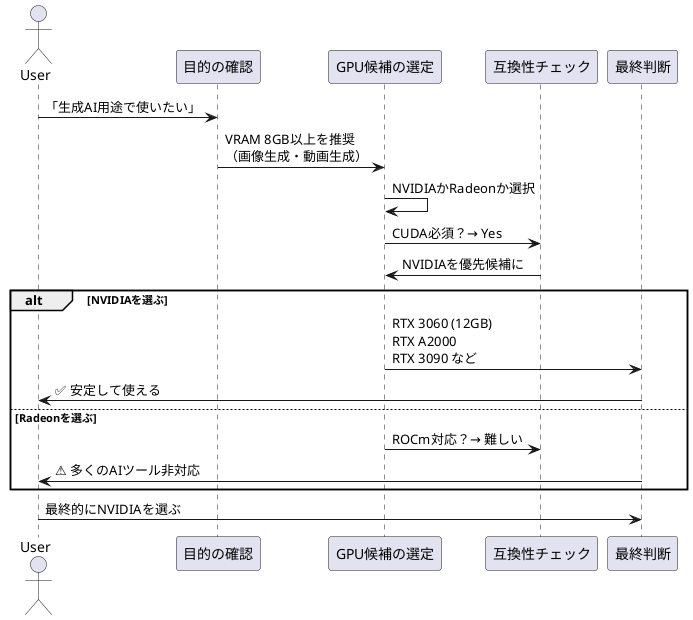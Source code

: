 @startuml
actor User as ユーザー
participant "目的の確認" as 目的
participant "GPU候補の選定" as 候補
participant "互換性チェック" as 互換性
participant "最終判断" as 判断

ユーザー -> 目的 : 「生成AI用途で使いたい」
目的 -> 候補 : VRAM 8GB以上を推奨\n（画像生成・動画生成）
候補 -> 候補 : NVIDIAかRadeonか選択

候補 -> 互換性 : CUDA必須？→ Yes
互換性 -> 候補 : NVIDIAを優先候補に

alt NVIDIAを選ぶ
  候補 -> 判断 : RTX 3060 (12GB)\nRTX A2000\nRTX 3090 など
  判断 -> ユーザー : ✅ 安定して使える
else Radeonを選ぶ
  候補 -> 互換性 : ROCm対応？→ 難しい
  判断 -> ユーザー : ⚠ 多くのAIツール非対応
end

ユーザー -> 判断 : 最終的にNVIDIAを選ぶ
@enduml